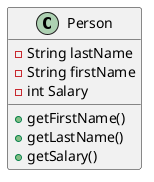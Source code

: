 @startuml
class Person{
    -String lastName
    -String firstName
    -int Salary

    +getFirstName()
    +getLastName()
    +getSalary()
}
@enduml